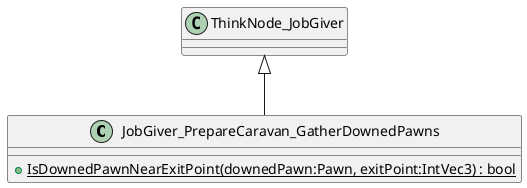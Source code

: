 @startuml
class JobGiver_PrepareCaravan_GatherDownedPawns {
    + {static} IsDownedPawnNearExitPoint(downedPawn:Pawn, exitPoint:IntVec3) : bool
}
ThinkNode_JobGiver <|-- JobGiver_PrepareCaravan_GatherDownedPawns
@enduml
